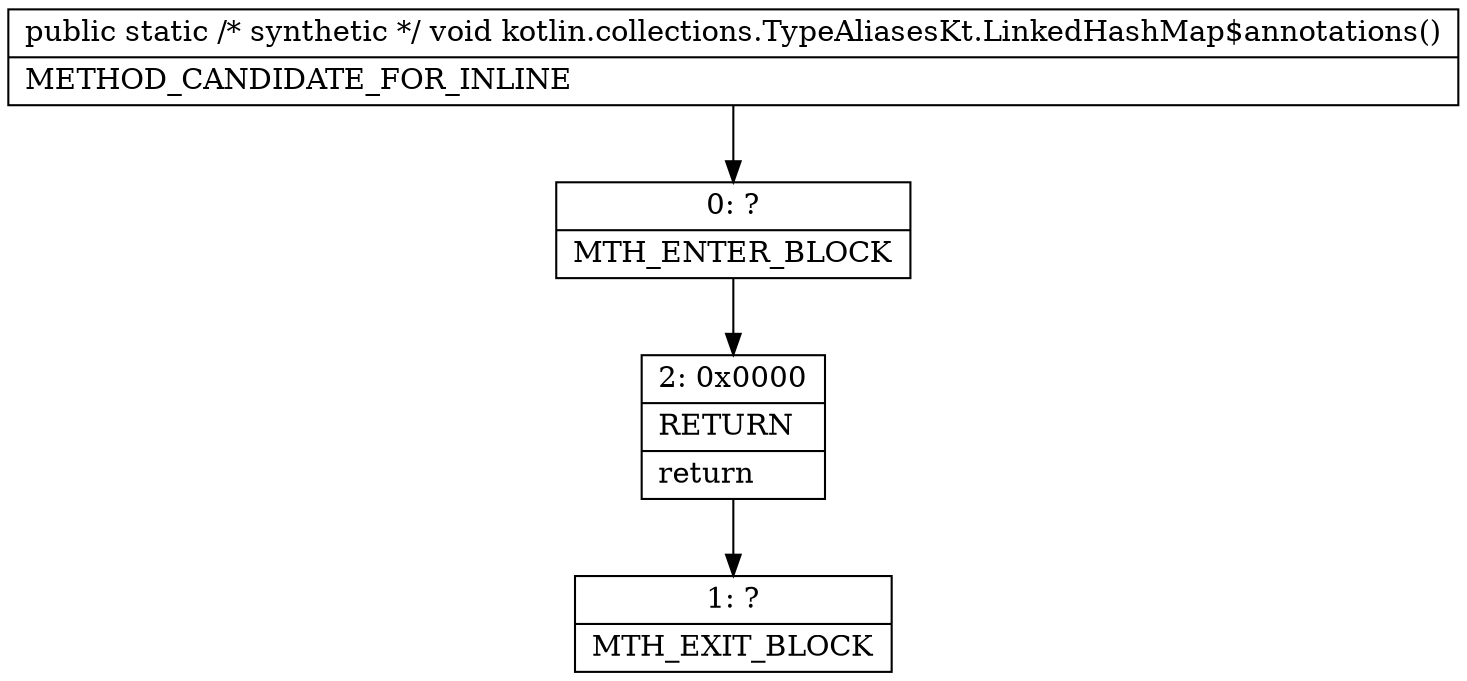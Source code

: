 digraph "CFG forkotlin.collections.TypeAliasesKt.LinkedHashMap$annotations()V" {
Node_0 [shape=record,label="{0\:\ ?|MTH_ENTER_BLOCK\l}"];
Node_2 [shape=record,label="{2\:\ 0x0000|RETURN\l|return\l}"];
Node_1 [shape=record,label="{1\:\ ?|MTH_EXIT_BLOCK\l}"];
MethodNode[shape=record,label="{public static \/* synthetic *\/ void kotlin.collections.TypeAliasesKt.LinkedHashMap$annotations()  | METHOD_CANDIDATE_FOR_INLINE\l}"];
MethodNode -> Node_0;Node_0 -> Node_2;
Node_2 -> Node_1;
}

